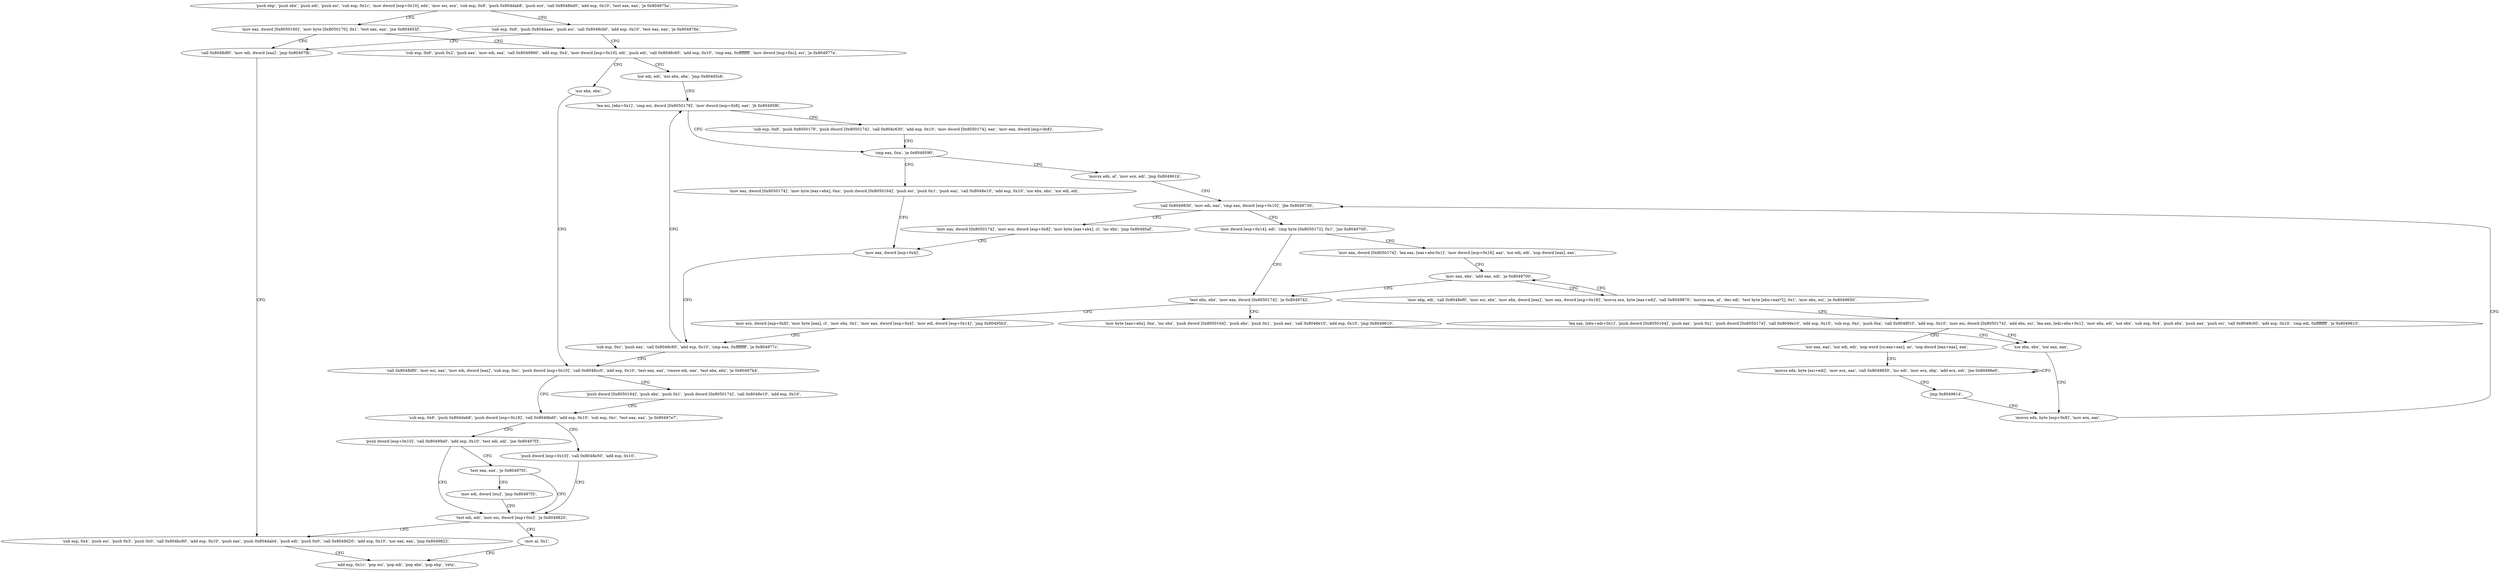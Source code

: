digraph "func" {
"134518048" [label = "'push ebp', 'push ebx', 'push edi', 'push esi', 'sub esp, 0x1c', 'mov dword [esp+0x10], edx', 'mov esi, ecx', 'sub esp, 0x8', 'push 0x804dab8', 'push ecx', 'call 0x8048bd0', 'add esp, 0x10', 'test eax, eax', 'je 0x804975a', " ]
"134518618" [label = "'mov eax, dword [0x8050160]', 'mov byte [0x8050170], 0x1', 'test eax, eax', 'jne 0x804955f', " ]
"134518086" [label = "'sub esp, 0x8', 'push 0x804daae', 'push esi', 'call 0x8048cb0', 'add esp, 0x10', 'test eax, eax', 'je 0x804976e', " ]
"134518111" [label = "'sub esp, 0x8', 'push 0x2', 'push eax', 'mov edi, eax', 'call 0x8049960', 'add esp, 0x4', 'mov dword [esp+0x10], edi', 'push edi', 'call 0x8048c60', 'add esp, 0x10', 'cmp eax, 0xffffffff', 'mov dword [esp+0xc], esi', 'je 0x804977a', " ]
"134518638" [label = "'call 0x8048df0', 'mov edi, dword [eax]', 'jmp 0x80497fb', " ]
"134518650" [label = "'xor ebx, ebx', " ]
"134518153" [label = "'xor edi, edi', 'xor ebx, ebx', 'jmp 0x80495c8', " ]
"134518779" [label = "'sub esp, 0x4', 'push esi', 'push 0x3', 'push 0x0', 'call 0x804bc80', 'add esp, 0x10', 'push eax', 'push 0x804dab4', 'push edi', 'push 0x0', 'call 0x8048d20', 'add esp, 0x10', 'xor eax, eax', 'jmp 0x8049822', " ]
"134518652" [label = "'call 0x8048df0', 'mov esi, eax', 'mov edi, dword [eax]', 'sub esp, 0xc', 'push dword [esp+0x10]', 'call 0x8048cc0', 'add esp, 0x10', 'test eax, eax', 'cmove edi, eax', 'test ebx, ebx', 'je 0x80497b4', " ]
"134518216" [label = "'lea esi, [ebx+0x1]', 'cmp esi, dword [0x8050178]', 'mov dword [esp+0x8], eax', 'jb 0x80495f6', " ]
"134518818" [label = "'add esp, 0x1c', 'pop esi', 'pop edi', 'pop ebx', 'pop ebp', 'retn', " ]
"134518708" [label = "'sub esp, 0x8', 'push 0x804dab8', 'push dword [esp+0x18]', 'call 0x8048bd0', 'add esp, 0x10', 'sub esp, 0xc', 'test eax, eax', 'je 0x80497e7', " ]
"134518759" [label = "'push dword [esp+0x10]', 'call 0x8048e50', 'add esp, 0x10', " ]
"134518735" [label = "'push dword [esp+0x10]', 'call 0x80499a0', 'add esp, 0x10', 'test edi, edi', 'jne 0x80497f3', " ]
"134518685" [label = "'push dword [0x8050164]', 'push ebx', 'push 0x1', 'push dword [0x8050174]', 'call 0x8048e10', 'add esp, 0x10', " ]
"134518262" [label = "'cmp eax, 0xa', 'je 0x8049590', " ]
"134518231" [label = "'sub esp, 0x8', 'push 0x8050178', 'push dword [0x8050174]', 'call 0x804c630', 'add esp, 0x10', 'mov dword [0x8050174], eax', 'mov eax, dword [esp+0x8]', " ]
"134518771" [label = "'test edi, edi', 'mov esi, dword [esp+0xc]', 'je 0x8049820', " ]
"134518751" [label = "'test eax, eax', 'je 0x80497f3', " ]
"134518160" [label = "'mov eax, dword [0x8050174]', 'mov byte [eax+ebx], 0xa', 'push dword [0x8050164]', 'push esi', 'push 0x1', 'push eax', 'call 0x8048e10', 'add esp, 0x10', 'xor ebx, ebx', 'xor edi, edi', " ]
"134518267" [label = "'movsx edx, al', 'mov ecx, edi', 'jmp 0x804961b', " ]
"134518816" [label = "'mov al, 0x1', " ]
"134518755" [label = "'mov edi, dword [esi]', 'jmp 0x80497f3', " ]
"134518191" [label = "'mov eax, dword [esp+0x4]', " ]
"134518299" [label = "'call 0x8049830', 'mov edi, eax', 'cmp eax, dword [esp+0x10]', 'jbe 0x8049730', " ]
"134518576" [label = "'mov eax, dword [0x8050174]', 'mov ecx, dword [esp+0x8]', 'mov byte [eax+ebx], cl', 'inc ebx', 'jmp 0x80495af', " ]
"134518316" [label = "'mov dword [esp+0x14], edi', 'cmp byte [0x8050172], 0x1', 'jne 0x8049700', " ]
"134518528" [label = "'test ebx, ebx', 'mov eax, dword [0x8050174]', 'je 0x8049742', " ]
"134518333" [label = "'mov eax, dword [0x8050174]', 'lea eax, [eax+ebx-0x1]', 'mov dword [esp+0x18], eax', 'xor edi, edi', 'nop dword [eax], eax', " ]
"134518195" [label = "'sub esp, 0xc', 'push eax', 'call 0x8048c60', 'add esp, 0x10', 'cmp eax, 0xffffffff', 'je 0x804977c', " ]
"134518594" [label = "'mov ecx, dword [esp+0x8]', 'mov byte [eax], cl', 'mov ebx, 0x1', 'mov eax, dword [esp+0x4]', 'mov edi, dword [esp+0x14]', 'jmp 0x80495b3', " ]
"134518537" [label = "'mov byte [eax+ebx], 0xa', 'inc ebx', 'push dword [0x8050164]', 'push ebx', 'push 0x1', 'push eax', 'call 0x8048e10', 'add esp, 0x10', 'jmp 0x8049610', " ]
"134518352" [label = "'mov eax, ebx', 'add eax, edi', 'je 0x8049700', " ]
"134518288" [label = "'xor ebx, ebx', 'xor eax, eax', " ]
"134518362" [label = "'mov ebp, edi', 'call 0x8048ef0', 'mov esi, ebx', 'mov ebx, dword [eax]', 'mov eax, dword [esp+0x18]', 'movsx ecx, byte [eax+edi]', 'call 0x8049870', 'movzx eax, al', 'dec edi', 'test byte [ebx+eax*2], 0x1', 'mov ebx, esi', 'je 0x8049650', " ]
"134518398" [label = "'lea eax, [ebx+edi+0x1]', 'push dword [0x8050164]', 'push eax', 'push 0x1', 'push dword [0x8050174]', 'call 0x8048e10', 'add esp, 0x10', 'sub esp, 0xc', 'push 0xa', 'call 0x8048f10', 'add esp, 0x10', 'mov esi, dword [0x8050174]', 'add ebx, esi', 'lea eax, [edi+ebx+0x1]', 'mov ebx, edi', 'not ebx', 'sub esp, 0x4', 'push ebx', 'push eax', 'push esi', 'call 0x8048c00', 'add esp, 0x10', 'cmp edi, 0xffffffff', 'je 0x8049610', " ]
"134518292" [label = "'movsx edx, byte [esp+0x8]', 'mov ecx, eax', " ]
"134518477" [label = "'xor eax, eax', 'xor edi, edi', 'nop word [cs:eax+eax], ax', 'nop dword [eax+eax], eax', " ]
"134518496" [label = "'movsx edx, byte [esi+edi]', 'mov ecx, eax', 'call 0x8049830', 'inc edi', 'mov ecx, ebp', 'add ecx, edi', 'jne 0x80496e0', " ]
"134518514" [label = "'jmp 0x8049614', " ]
"134518048" -> "134518618" [ label = "CFG" ]
"134518048" -> "134518086" [ label = "CFG" ]
"134518618" -> "134518111" [ label = "CFG" ]
"134518618" -> "134518638" [ label = "CFG" ]
"134518086" -> "134518638" [ label = "CFG" ]
"134518086" -> "134518111" [ label = "CFG" ]
"134518111" -> "134518650" [ label = "CFG" ]
"134518111" -> "134518153" [ label = "CFG" ]
"134518638" -> "134518779" [ label = "CFG" ]
"134518650" -> "134518652" [ label = "CFG" ]
"134518153" -> "134518216" [ label = "CFG" ]
"134518779" -> "134518818" [ label = "CFG" ]
"134518652" -> "134518708" [ label = "CFG" ]
"134518652" -> "134518685" [ label = "CFG" ]
"134518216" -> "134518262" [ label = "CFG" ]
"134518216" -> "134518231" [ label = "CFG" ]
"134518708" -> "134518759" [ label = "CFG" ]
"134518708" -> "134518735" [ label = "CFG" ]
"134518759" -> "134518771" [ label = "CFG" ]
"134518735" -> "134518771" [ label = "CFG" ]
"134518735" -> "134518751" [ label = "CFG" ]
"134518685" -> "134518708" [ label = "CFG" ]
"134518262" -> "134518160" [ label = "CFG" ]
"134518262" -> "134518267" [ label = "CFG" ]
"134518231" -> "134518262" [ label = "CFG" ]
"134518771" -> "134518816" [ label = "CFG" ]
"134518771" -> "134518779" [ label = "CFG" ]
"134518751" -> "134518771" [ label = "CFG" ]
"134518751" -> "134518755" [ label = "CFG" ]
"134518160" -> "134518191" [ label = "CFG" ]
"134518267" -> "134518299" [ label = "CFG" ]
"134518816" -> "134518818" [ label = "CFG" ]
"134518755" -> "134518771" [ label = "CFG" ]
"134518191" -> "134518195" [ label = "CFG" ]
"134518299" -> "134518576" [ label = "CFG" ]
"134518299" -> "134518316" [ label = "CFG" ]
"134518576" -> "134518191" [ label = "CFG" ]
"134518316" -> "134518528" [ label = "CFG" ]
"134518316" -> "134518333" [ label = "CFG" ]
"134518528" -> "134518594" [ label = "CFG" ]
"134518528" -> "134518537" [ label = "CFG" ]
"134518333" -> "134518352" [ label = "CFG" ]
"134518195" -> "134518652" [ label = "CFG" ]
"134518195" -> "134518216" [ label = "CFG" ]
"134518594" -> "134518195" [ label = "CFG" ]
"134518537" -> "134518288" [ label = "CFG" ]
"134518352" -> "134518528" [ label = "CFG" ]
"134518352" -> "134518362" [ label = "CFG" ]
"134518288" -> "134518292" [ label = "CFG" ]
"134518362" -> "134518352" [ label = "CFG" ]
"134518362" -> "134518398" [ label = "CFG" ]
"134518398" -> "134518288" [ label = "CFG" ]
"134518398" -> "134518477" [ label = "CFG" ]
"134518292" -> "134518299" [ label = "CFG" ]
"134518477" -> "134518496" [ label = "CFG" ]
"134518496" -> "134518496" [ label = "CFG" ]
"134518496" -> "134518514" [ label = "CFG" ]
"134518514" -> "134518292" [ label = "CFG" ]
}
